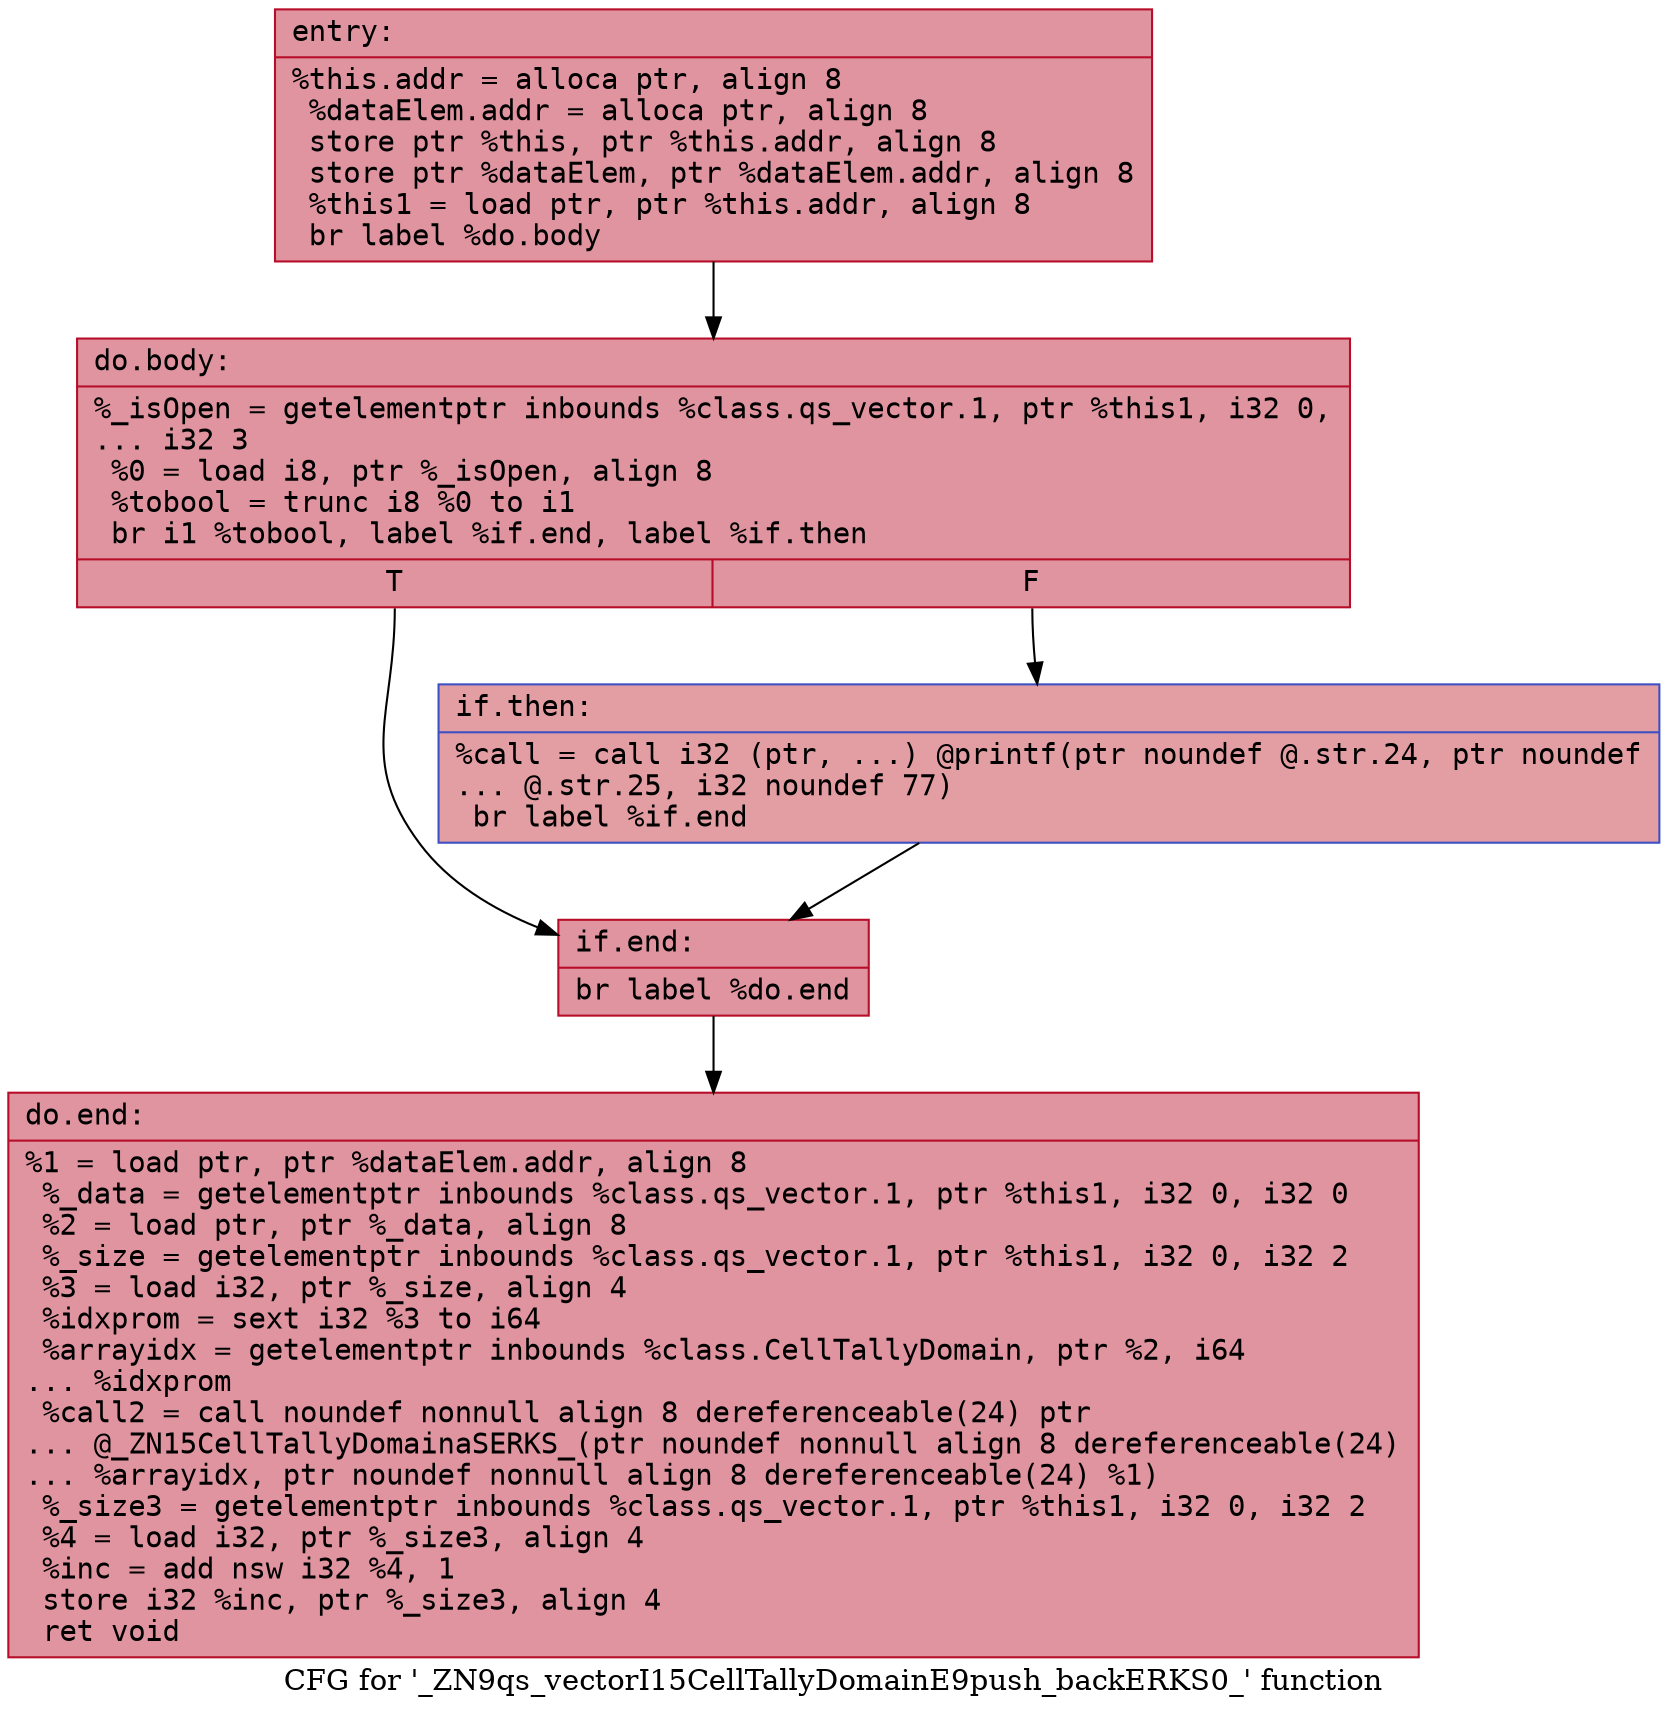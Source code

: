 digraph "CFG for '_ZN9qs_vectorI15CellTallyDomainE9push_backERKS0_' function" {
	label="CFG for '_ZN9qs_vectorI15CellTallyDomainE9push_backERKS0_' function";

	Node0x556c3c79e500 [shape=record,color="#b70d28ff", style=filled, fillcolor="#b70d2870" fontname="Courier",label="{entry:\l|  %this.addr = alloca ptr, align 8\l  %dataElem.addr = alloca ptr, align 8\l  store ptr %this, ptr %this.addr, align 8\l  store ptr %dataElem, ptr %dataElem.addr, align 8\l  %this1 = load ptr, ptr %this.addr, align 8\l  br label %do.body\l}"];
	Node0x556c3c79e500 -> Node0x556c3c79e7f0[tooltip="entry -> do.body\nProbability 100.00%" ];
	Node0x556c3c79e7f0 [shape=record,color="#b70d28ff", style=filled, fillcolor="#b70d2870" fontname="Courier",label="{do.body:\l|  %_isOpen = getelementptr inbounds %class.qs_vector.1, ptr %this1, i32 0,\l... i32 3\l  %0 = load i8, ptr %_isOpen, align 8\l  %tobool = trunc i8 %0 to i1\l  br i1 %tobool, label %if.end, label %if.then\l|{<s0>T|<s1>F}}"];
	Node0x556c3c79e7f0:s0 -> Node0x556c3c79eac0[tooltip="do.body -> if.end\nProbability 50.00%" ];
	Node0x556c3c79e7f0:s1 -> Node0x556c3c79eb30[tooltip="do.body -> if.then\nProbability 50.00%" ];
	Node0x556c3c79eb30 [shape=record,color="#3d50c3ff", style=filled, fillcolor="#be242e70" fontname="Courier",label="{if.then:\l|  %call = call i32 (ptr, ...) @printf(ptr noundef @.str.24, ptr noundef\l... @.str.25, i32 noundef 77)\l  br label %if.end\l}"];
	Node0x556c3c79eb30 -> Node0x556c3c79eac0[tooltip="if.then -> if.end\nProbability 100.00%" ];
	Node0x556c3c79eac0 [shape=record,color="#b70d28ff", style=filled, fillcolor="#b70d2870" fontname="Courier",label="{if.end:\l|  br label %do.end\l}"];
	Node0x556c3c79eac0 -> Node0x556c3c79ed30[tooltip="if.end -> do.end\nProbability 100.00%" ];
	Node0x556c3c79ed30 [shape=record,color="#b70d28ff", style=filled, fillcolor="#b70d2870" fontname="Courier",label="{do.end:\l|  %1 = load ptr, ptr %dataElem.addr, align 8\l  %_data = getelementptr inbounds %class.qs_vector.1, ptr %this1, i32 0, i32 0\l  %2 = load ptr, ptr %_data, align 8\l  %_size = getelementptr inbounds %class.qs_vector.1, ptr %this1, i32 0, i32 2\l  %3 = load i32, ptr %_size, align 4\l  %idxprom = sext i32 %3 to i64\l  %arrayidx = getelementptr inbounds %class.CellTallyDomain, ptr %2, i64\l... %idxprom\l  %call2 = call noundef nonnull align 8 dereferenceable(24) ptr\l... @_ZN15CellTallyDomainaSERKS_(ptr noundef nonnull align 8 dereferenceable(24)\l... %arrayidx, ptr noundef nonnull align 8 dereferenceable(24) %1)\l  %_size3 = getelementptr inbounds %class.qs_vector.1, ptr %this1, i32 0, i32 2\l  %4 = load i32, ptr %_size3, align 4\l  %inc = add nsw i32 %4, 1\l  store i32 %inc, ptr %_size3, align 4\l  ret void\l}"];
}
